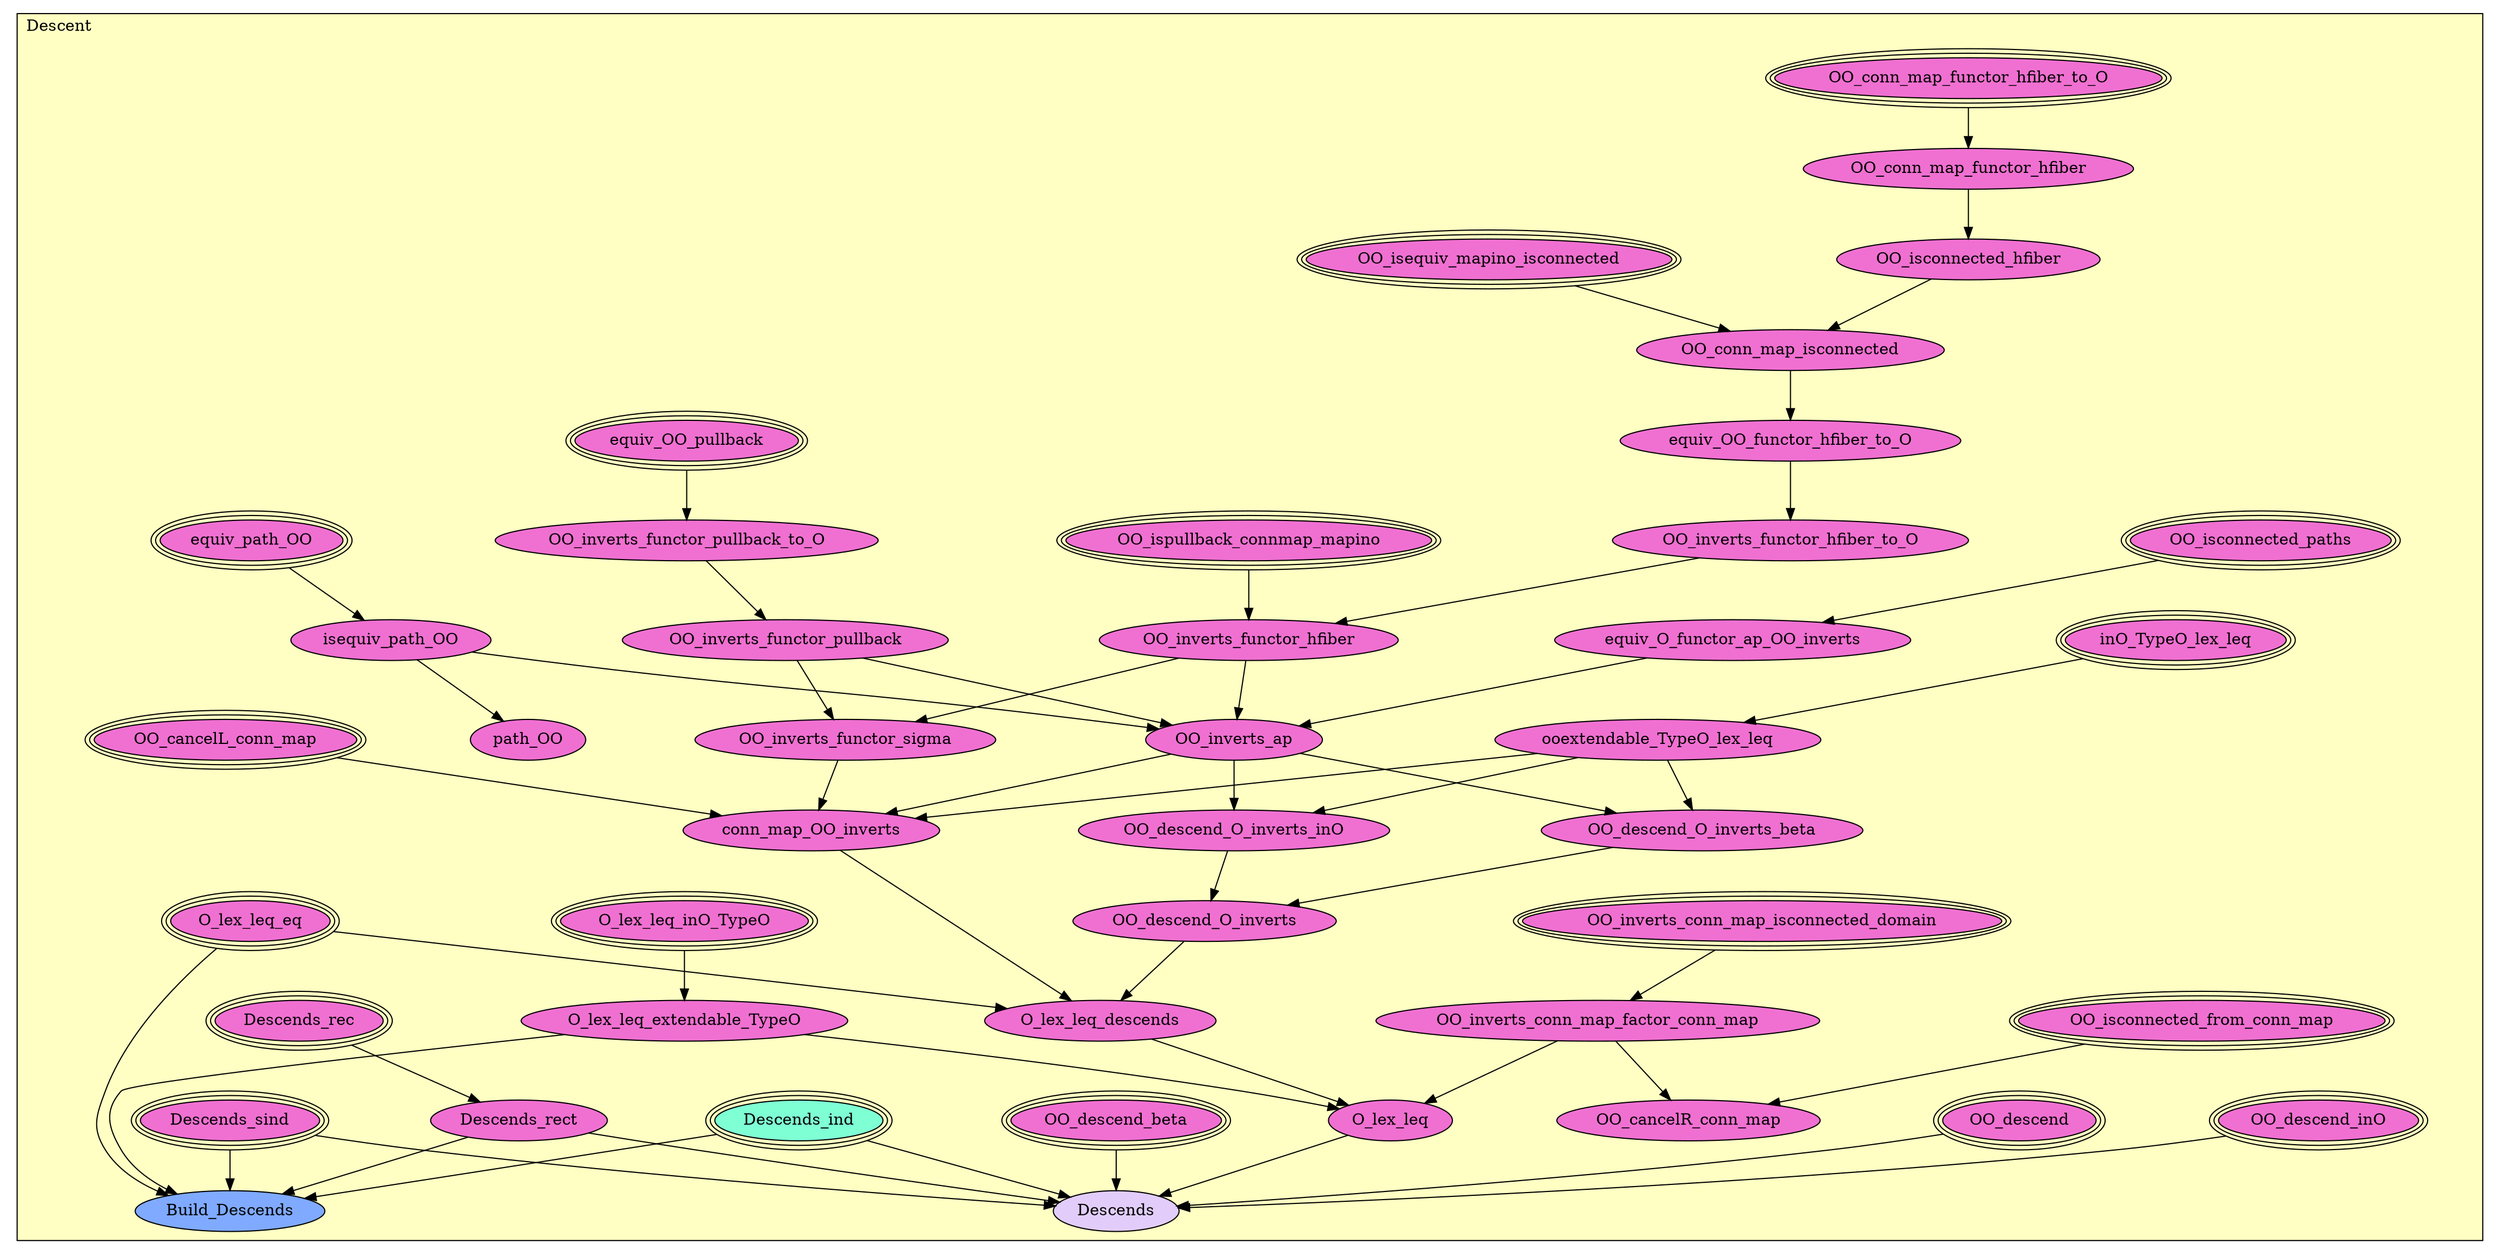 digraph HoTT_Modalities_Descent {
  graph [ratio=0.5]
  node [style=filled]
Descent_O_lex_leq_inO_TypeO [label="O_lex_leq_inO_TypeO", URL=<Descent.html#O_lex_leq_inO_TypeO>, peripheries=3, fillcolor="#F070D1"] ;
Descent_O_lex_leq_extendable_TypeO [label="O_lex_leq_extendable_TypeO", URL=<Descent.html#O_lex_leq_extendable_TypeO>, fillcolor="#F070D1"] ;
Descent_OO_inverts_conn_map_isconnected_domain [label="OO_inverts_conn_map_isconnected_domain", URL=<Descent.html#OO_inverts_conn_map_isconnected_domain>, peripheries=3, fillcolor="#F070D1"] ;
Descent_OO_inverts_conn_map_factor_conn_map [label="OO_inverts_conn_map_factor_conn_map", URL=<Descent.html#OO_inverts_conn_map_factor_conn_map>, fillcolor="#F070D1"] ;
Descent_OO_isconnected_from_conn_map [label="OO_isconnected_from_conn_map", URL=<Descent.html#OO_isconnected_from_conn_map>, peripheries=3, fillcolor="#F070D1"] ;
Descent_OO_cancelR_conn_map [label="OO_cancelR_conn_map", URL=<Descent.html#OO_cancelR_conn_map>, fillcolor="#F070D1"] ;
Descent_OO_cancelL_conn_map [label="OO_cancelL_conn_map", URL=<Descent.html#OO_cancelL_conn_map>, peripheries=3, fillcolor="#F070D1"] ;
Descent_equiv_OO_pullback [label="equiv_OO_pullback", URL=<Descent.html#equiv_OO_pullback>, peripheries=3, fillcolor="#F070D1"] ;
Descent_OO_inverts_functor_pullback_to_O [label="OO_inverts_functor_pullback_to_O", URL=<Descent.html#OO_inverts_functor_pullback_to_O>, fillcolor="#F070D1"] ;
Descent_OO_inverts_functor_pullback [label="OO_inverts_functor_pullback", URL=<Descent.html#OO_inverts_functor_pullback>, fillcolor="#F070D1"] ;
Descent_OO_ispullback_connmap_mapino [label="OO_ispullback_connmap_mapino", URL=<Descent.html#OO_ispullback_connmap_mapino>, peripheries=3, fillcolor="#F070D1"] ;
Descent_OO_conn_map_functor_hfiber_to_O [label="OO_conn_map_functor_hfiber_to_O", URL=<Descent.html#OO_conn_map_functor_hfiber_to_O>, peripheries=3, fillcolor="#F070D1"] ;
Descent_OO_conn_map_functor_hfiber [label="OO_conn_map_functor_hfiber", URL=<Descent.html#OO_conn_map_functor_hfiber>, fillcolor="#F070D1"] ;
Descent_OO_isequiv_mapino_isconnected [label="OO_isequiv_mapino_isconnected", URL=<Descent.html#OO_isequiv_mapino_isconnected>, peripheries=3, fillcolor="#F070D1"] ;
Descent_OO_isconnected_hfiber [label="OO_isconnected_hfiber", URL=<Descent.html#OO_isconnected_hfiber>, fillcolor="#F070D1"] ;
Descent_OO_conn_map_isconnected [label="OO_conn_map_isconnected", URL=<Descent.html#OO_conn_map_isconnected>, fillcolor="#F070D1"] ;
Descent_equiv_OO_functor_hfiber_to_O [label="equiv_OO_functor_hfiber_to_O", URL=<Descent.html#equiv_OO_functor_hfiber_to_O>, fillcolor="#F070D1"] ;
Descent_OO_inverts_functor_hfiber_to_O [label="OO_inverts_functor_hfiber_to_O", URL=<Descent.html#OO_inverts_functor_hfiber_to_O>, fillcolor="#F070D1"] ;
Descent_OO_inverts_functor_hfiber [label="OO_inverts_functor_hfiber", URL=<Descent.html#OO_inverts_functor_hfiber>, fillcolor="#F070D1"] ;
Descent_equiv_path_OO [label="equiv_path_OO", URL=<Descent.html#equiv_path_OO>, peripheries=3, fillcolor="#F070D1"] ;
Descent_isequiv_path_OO [label="isequiv_path_OO", URL=<Descent.html#isequiv_path_OO>, fillcolor="#F070D1"] ;
Descent_path_OO [label="path_OO", URL=<Descent.html#path_OO>, fillcolor="#F070D1"] ;
Descent_OO_isconnected_paths [label="OO_isconnected_paths", URL=<Descent.html#OO_isconnected_paths>, peripheries=3, fillcolor="#F070D1"] ;
Descent_equiv_O_functor_ap_OO_inverts [label="equiv_O_functor_ap_OO_inverts", URL=<Descent.html#equiv_O_functor_ap_OO_inverts>, fillcolor="#F070D1"] ;
Descent_OO_inverts_ap [label="OO_inverts_ap", URL=<Descent.html#OO_inverts_ap>, fillcolor="#F070D1"] ;
Descent_inO_TypeO_lex_leq [label="inO_TypeO_lex_leq", URL=<Descent.html#inO_TypeO_lex_leq>, peripheries=3, fillcolor="#F070D1"] ;
Descent_ooextendable_TypeO_lex_leq [label="ooextendable_TypeO_lex_leq", URL=<Descent.html#ooextendable_TypeO_lex_leq>, fillcolor="#F070D1"] ;
Descent_OO_descend_O_inverts_beta [label="OO_descend_O_inverts_beta", URL=<Descent.html#OO_descend_O_inverts_beta>, fillcolor="#F070D1"] ;
Descent_OO_descend_O_inverts_inO [label="OO_descend_O_inverts_inO", URL=<Descent.html#OO_descend_O_inverts_inO>, fillcolor="#F070D1"] ;
Descent_OO_descend_O_inverts [label="OO_descend_O_inverts", URL=<Descent.html#OO_descend_O_inverts>, fillcolor="#F070D1"] ;
Descent_OO_inverts_functor_sigma [label="OO_inverts_functor_sigma", URL=<Descent.html#OO_inverts_functor_sigma>, fillcolor="#F070D1"] ;
Descent_conn_map_OO_inverts [label="conn_map_OO_inverts", URL=<Descent.html#conn_map_OO_inverts>, fillcolor="#F070D1"] ;
Descent_O_lex_leq_eq [label="O_lex_leq_eq", URL=<Descent.html#O_lex_leq_eq>, peripheries=3, fillcolor="#F070D1"] ;
Descent_O_lex_leq_descends [label="O_lex_leq_descends", URL=<Descent.html#O_lex_leq_descends>, fillcolor="#F070D1"] ;
Descent_O_lex_leq [label="O_lex_leq", URL=<Descent.html#O_lex_leq>, fillcolor="#F070D1"] ;
Descent_OO_descend_beta [label="OO_descend_beta", URL=<Descent.html#OO_descend_beta>, peripheries=3, fillcolor="#F070D1"] ;
Descent_OO_descend_inO [label="OO_descend_inO", URL=<Descent.html#OO_descend_inO>, peripheries=3, fillcolor="#F070D1"] ;
Descent_OO_descend [label="OO_descend", URL=<Descent.html#OO_descend>, peripheries=3, fillcolor="#F070D1"] ;
Descent_Descends_sind [label="Descends_sind", URL=<Descent.html#Descends_sind>, peripheries=3, fillcolor="#F070D1"] ;
Descent_Descends_rec [label="Descends_rec", URL=<Descent.html#Descends_rec>, peripheries=3, fillcolor="#F070D1"] ;
Descent_Descends_ind [label="Descends_ind", URL=<Descent.html#Descends_ind>, peripheries=3, fillcolor="#7FFFD4"] ;
Descent_Descends_rect [label="Descends_rect", URL=<Descent.html#Descends_rect>, fillcolor="#F070D1"] ;
Descent_Build_Descends [label="Build_Descends", URL=<Descent.html#Build_Descends>, fillcolor="#7FAAFF"] ;
Descent_Descends [label="Descends", URL=<Descent.html#Descends>, fillcolor="#E2CDFA"] ;
  Descent_O_lex_leq_inO_TypeO -> Descent_O_lex_leq_extendable_TypeO [] ;
  Descent_O_lex_leq_extendable_TypeO -> Descent_O_lex_leq [] ;
  Descent_O_lex_leq_extendable_TypeO -> Descent_Build_Descends [] ;
  Descent_OO_inverts_conn_map_isconnected_domain -> Descent_OO_inverts_conn_map_factor_conn_map [] ;
  Descent_OO_inverts_conn_map_factor_conn_map -> Descent_OO_cancelR_conn_map [] ;
  Descent_OO_inverts_conn_map_factor_conn_map -> Descent_O_lex_leq [] ;
  Descent_OO_isconnected_from_conn_map -> Descent_OO_cancelR_conn_map [] ;
  Descent_OO_cancelL_conn_map -> Descent_conn_map_OO_inverts [] ;
  Descent_equiv_OO_pullback -> Descent_OO_inverts_functor_pullback_to_O [] ;
  Descent_OO_inverts_functor_pullback_to_O -> Descent_OO_inverts_functor_pullback [] ;
  Descent_OO_inverts_functor_pullback -> Descent_OO_inverts_ap [] ;
  Descent_OO_inverts_functor_pullback -> Descent_OO_inverts_functor_sigma [] ;
  Descent_OO_ispullback_connmap_mapino -> Descent_OO_inverts_functor_hfiber [] ;
  Descent_OO_conn_map_functor_hfiber_to_O -> Descent_OO_conn_map_functor_hfiber [] ;
  Descent_OO_conn_map_functor_hfiber -> Descent_OO_isconnected_hfiber [] ;
  Descent_OO_isequiv_mapino_isconnected -> Descent_OO_conn_map_isconnected [] ;
  Descent_OO_isconnected_hfiber -> Descent_OO_conn_map_isconnected [] ;
  Descent_OO_conn_map_isconnected -> Descent_equiv_OO_functor_hfiber_to_O [] ;
  Descent_equiv_OO_functor_hfiber_to_O -> Descent_OO_inverts_functor_hfiber_to_O [] ;
  Descent_OO_inverts_functor_hfiber_to_O -> Descent_OO_inverts_functor_hfiber [] ;
  Descent_OO_inverts_functor_hfiber -> Descent_OO_inverts_ap [] ;
  Descent_OO_inverts_functor_hfiber -> Descent_OO_inverts_functor_sigma [] ;
  Descent_equiv_path_OO -> Descent_isequiv_path_OO [] ;
  Descent_isequiv_path_OO -> Descent_path_OO [] ;
  Descent_isequiv_path_OO -> Descent_OO_inverts_ap [] ;
  Descent_OO_isconnected_paths -> Descent_equiv_O_functor_ap_OO_inverts [] ;
  Descent_equiv_O_functor_ap_OO_inverts -> Descent_OO_inverts_ap [] ;
  Descent_OO_inverts_ap -> Descent_OO_descend_O_inverts_beta [] ;
  Descent_OO_inverts_ap -> Descent_OO_descend_O_inverts_inO [] ;
  Descent_OO_inverts_ap -> Descent_conn_map_OO_inverts [] ;
  Descent_inO_TypeO_lex_leq -> Descent_ooextendable_TypeO_lex_leq [] ;
  Descent_ooextendable_TypeO_lex_leq -> Descent_OO_descend_O_inverts_beta [] ;
  Descent_ooextendable_TypeO_lex_leq -> Descent_OO_descend_O_inverts_inO [] ;
  Descent_ooextendable_TypeO_lex_leq -> Descent_conn_map_OO_inverts [] ;
  Descent_OO_descend_O_inverts_beta -> Descent_OO_descend_O_inverts [] ;
  Descent_OO_descend_O_inverts_inO -> Descent_OO_descend_O_inverts [] ;
  Descent_OO_descend_O_inverts -> Descent_O_lex_leq_descends [] ;
  Descent_OO_inverts_functor_sigma -> Descent_conn_map_OO_inverts [] ;
  Descent_conn_map_OO_inverts -> Descent_O_lex_leq_descends [] ;
  Descent_O_lex_leq_eq -> Descent_O_lex_leq_descends [] ;
  Descent_O_lex_leq_eq -> Descent_Build_Descends [] ;
  Descent_O_lex_leq_descends -> Descent_O_lex_leq [] ;
  Descent_O_lex_leq -> Descent_Descends [] ;
  Descent_OO_descend_beta -> Descent_Descends [] ;
  Descent_OO_descend_inO -> Descent_Descends [] ;
  Descent_OO_descend -> Descent_Descends [] ;
  Descent_Descends_sind -> Descent_Build_Descends [] ;
  Descent_Descends_sind -> Descent_Descends [] ;
  Descent_Descends_rec -> Descent_Descends_rect [] ;
  Descent_Descends_ind -> Descent_Build_Descends [] ;
  Descent_Descends_ind -> Descent_Descends [] ;
  Descent_Descends_rect -> Descent_Build_Descends [] ;
  Descent_Descends_rect -> Descent_Descends [] ;
subgraph cluster_Descent { label="Descent"; fillcolor="#FFFFC3"; labeljust=l; style=filled 
Descent_Descends; Descent_Build_Descends; Descent_Descends_rect; Descent_Descends_ind; Descent_Descends_rec; Descent_Descends_sind; Descent_OO_descend; Descent_OO_descend_inO; Descent_OO_descend_beta; Descent_O_lex_leq; Descent_O_lex_leq_descends; Descent_O_lex_leq_eq; Descent_conn_map_OO_inverts; Descent_OO_inverts_functor_sigma; Descent_OO_descend_O_inverts; Descent_OO_descend_O_inverts_inO; Descent_OO_descend_O_inverts_beta; Descent_ooextendable_TypeO_lex_leq; Descent_inO_TypeO_lex_leq; Descent_OO_inverts_ap; Descent_equiv_O_functor_ap_OO_inverts; Descent_OO_isconnected_paths; Descent_path_OO; Descent_isequiv_path_OO; Descent_equiv_path_OO; Descent_OO_inverts_functor_hfiber; Descent_OO_inverts_functor_hfiber_to_O; Descent_equiv_OO_functor_hfiber_to_O; Descent_OO_conn_map_isconnected; Descent_OO_isconnected_hfiber; Descent_OO_isequiv_mapino_isconnected; Descent_OO_conn_map_functor_hfiber; Descent_OO_conn_map_functor_hfiber_to_O; Descent_OO_ispullback_connmap_mapino; Descent_OO_inverts_functor_pullback; Descent_OO_inverts_functor_pullback_to_O; Descent_equiv_OO_pullback; Descent_OO_cancelL_conn_map; Descent_OO_cancelR_conn_map; Descent_OO_isconnected_from_conn_map; Descent_OO_inverts_conn_map_factor_conn_map; Descent_OO_inverts_conn_map_isconnected_domain; Descent_O_lex_leq_extendable_TypeO; Descent_O_lex_leq_inO_TypeO; };
} /* END */
